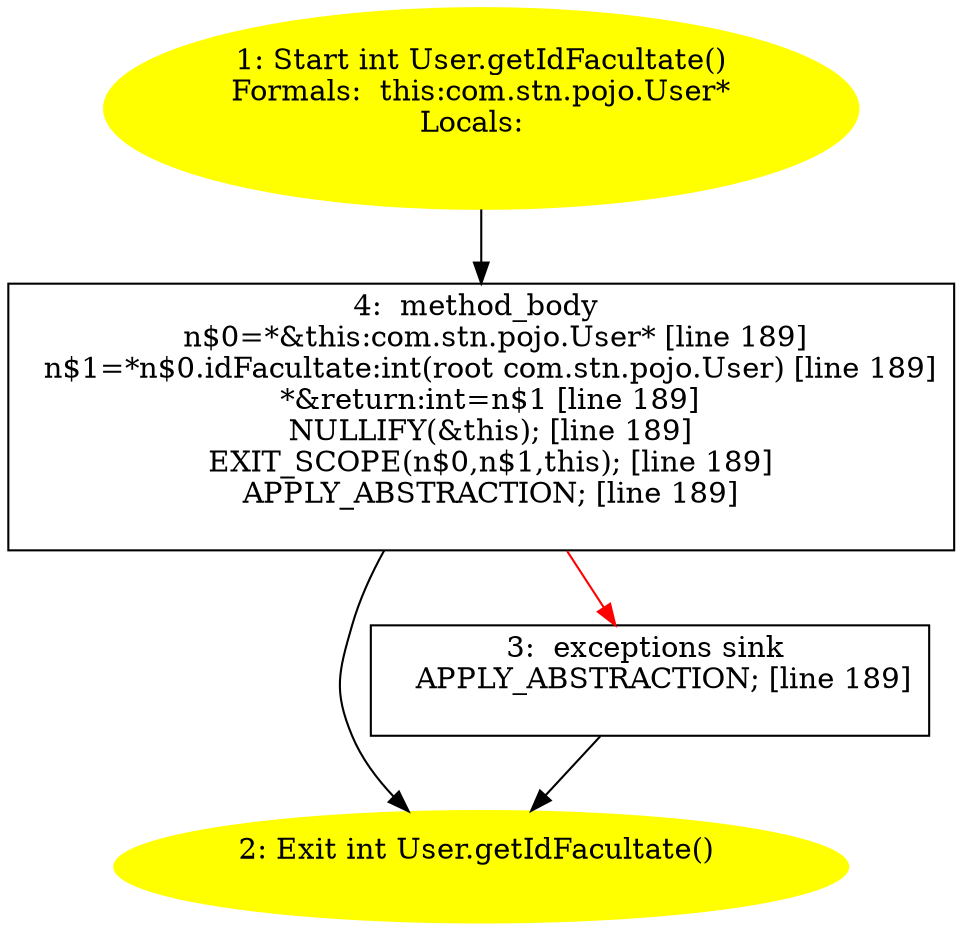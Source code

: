 /* @generated */
digraph cfg {
"com.stn.pojo.User.getIdFacultate():int.3058e2a50de4cc89c2db4cc0696be895_1" [label="1: Start int User.getIdFacultate()\nFormals:  this:com.stn.pojo.User*\nLocals:  \n  " color=yellow style=filled]
	

	 "com.stn.pojo.User.getIdFacultate():int.3058e2a50de4cc89c2db4cc0696be895_1" -> "com.stn.pojo.User.getIdFacultate():int.3058e2a50de4cc89c2db4cc0696be895_4" ;
"com.stn.pojo.User.getIdFacultate():int.3058e2a50de4cc89c2db4cc0696be895_2" [label="2: Exit int User.getIdFacultate() \n  " color=yellow style=filled]
	

"com.stn.pojo.User.getIdFacultate():int.3058e2a50de4cc89c2db4cc0696be895_3" [label="3:  exceptions sink \n   APPLY_ABSTRACTION; [line 189]\n " shape="box"]
	

	 "com.stn.pojo.User.getIdFacultate():int.3058e2a50de4cc89c2db4cc0696be895_3" -> "com.stn.pojo.User.getIdFacultate():int.3058e2a50de4cc89c2db4cc0696be895_2" ;
"com.stn.pojo.User.getIdFacultate():int.3058e2a50de4cc89c2db4cc0696be895_4" [label="4:  method_body \n   n$0=*&this:com.stn.pojo.User* [line 189]\n  n$1=*n$0.idFacultate:int(root com.stn.pojo.User) [line 189]\n  *&return:int=n$1 [line 189]\n  NULLIFY(&this); [line 189]\n  EXIT_SCOPE(n$0,n$1,this); [line 189]\n  APPLY_ABSTRACTION; [line 189]\n " shape="box"]
	

	 "com.stn.pojo.User.getIdFacultate():int.3058e2a50de4cc89c2db4cc0696be895_4" -> "com.stn.pojo.User.getIdFacultate():int.3058e2a50de4cc89c2db4cc0696be895_2" ;
	 "com.stn.pojo.User.getIdFacultate():int.3058e2a50de4cc89c2db4cc0696be895_4" -> "com.stn.pojo.User.getIdFacultate():int.3058e2a50de4cc89c2db4cc0696be895_3" [color="red" ];
}
